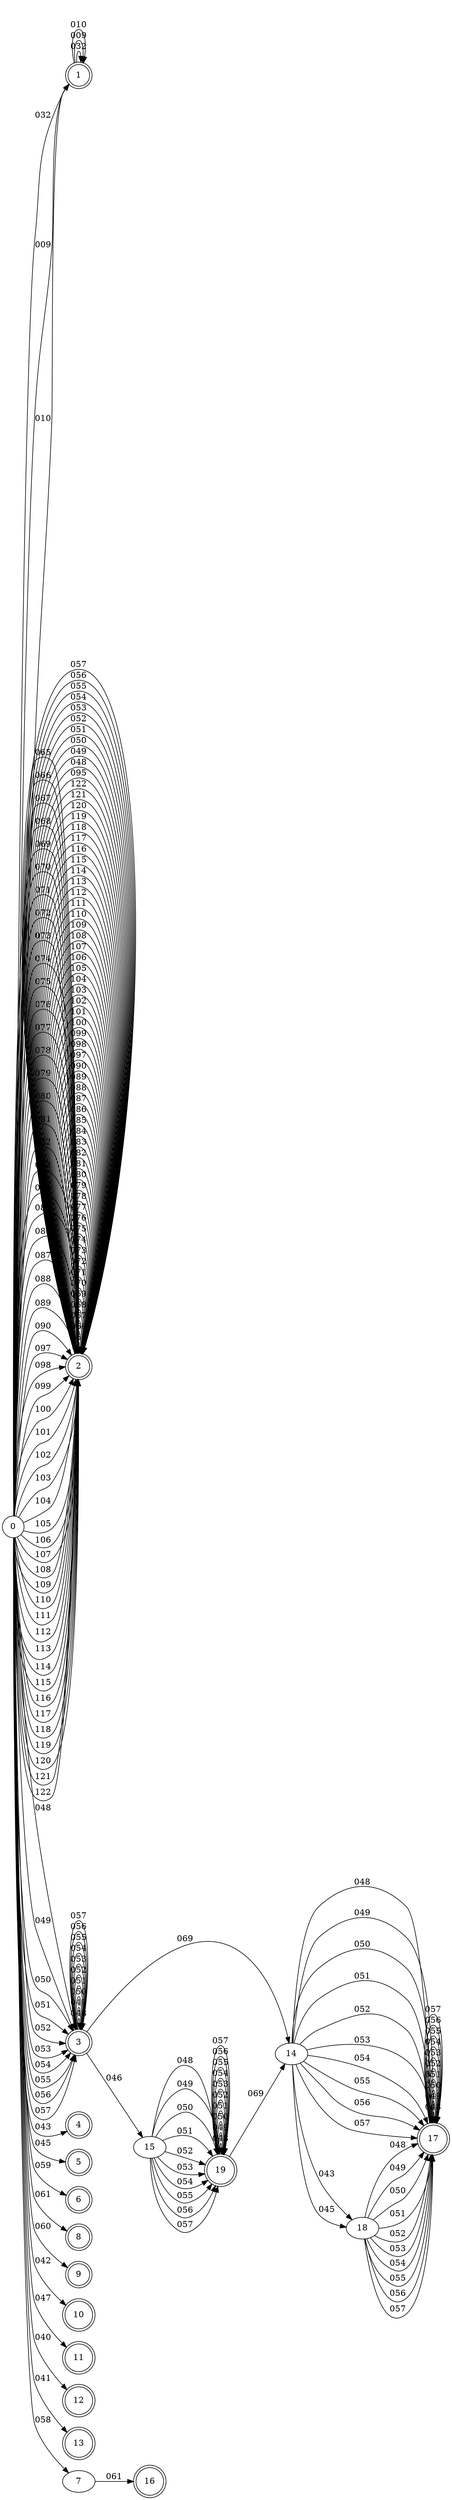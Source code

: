 digraph automata1 {
	rankdir=LR
	0 [label=0 shape=circle]
	1 [label=1 shape=doublecircle]
	2 [label=2 shape=doublecircle]
	3 [label=3 shape=doublecircle]
	4 [label=4 shape=doublecircle]
	5 [label=5 shape=doublecircle]
	6 [label=6 shape=doublecircle]
	8 [label=8 shape=doublecircle]
	9 [label=9 shape=doublecircle]
	10 [label=10 shape=doublecircle]
	11 [label=11 shape=doublecircle]
	12 [label=12 shape=doublecircle]
	13 [label=13 shape=doublecircle]
	16 [label=16 shape=doublecircle]
	17 [label=17 shape=doublecircle]
	19 [label=19 shape=doublecircle]
	0 -> 1 [label=032]
	0 -> 1 [label=009]
	0 -> 1 [label=010]
	0 -> 2 [label=065]
	0 -> 2 [label=066]
	0 -> 2 [label=067]
	0 -> 2 [label=068]
	0 -> 2 [label=069]
	0 -> 2 [label=070]
	0 -> 2 [label=071]
	0 -> 2 [label=072]
	0 -> 2 [label=073]
	0 -> 2 [label=074]
	0 -> 2 [label=075]
	0 -> 2 [label=076]
	0 -> 2 [label=077]
	0 -> 2 [label=078]
	0 -> 2 [label=079]
	0 -> 2 [label=080]
	0 -> 2 [label=081]
	0 -> 2 [label=082]
	0 -> 2 [label=083]
	0 -> 2 [label=084]
	0 -> 2 [label=085]
	0 -> 2 [label=086]
	0 -> 2 [label=087]
	0 -> 2 [label=088]
	0 -> 2 [label=089]
	0 -> 2 [label=090]
	0 -> 2 [label=097]
	0 -> 2 [label=098]
	0 -> 2 [label=099]
	0 -> 2 [label=100]
	0 -> 2 [label=101]
	0 -> 2 [label=102]
	0 -> 2 [label=103]
	0 -> 2 [label=104]
	0 -> 2 [label=105]
	0 -> 2 [label=106]
	0 -> 2 [label=107]
	0 -> 2 [label=108]
	0 -> 2 [label=109]
	0 -> 2 [label=110]
	0 -> 2 [label=111]
	0 -> 2 [label=112]
	0 -> 2 [label=113]
	0 -> 2 [label=114]
	0 -> 2 [label=115]
	0 -> 2 [label=116]
	0 -> 2 [label=117]
	0 -> 2 [label=118]
	0 -> 2 [label=119]
	0 -> 2 [label=120]
	0 -> 2 [label=121]
	0 -> 2 [label=122]
	0 -> 3 [label=048]
	0 -> 3 [label=049]
	0 -> 3 [label=050]
	0 -> 3 [label=051]
	0 -> 3 [label=052]
	0 -> 3 [label=053]
	0 -> 3 [label=054]
	0 -> 3 [label=055]
	0 -> 3 [label=056]
	0 -> 3 [label=057]
	0 -> 4 [label=043]
	0 -> 5 [label=045]
	0 -> 6 [label=059]
	0 -> 7 [label=058]
	0 -> 8 [label=061]
	0 -> 9 [label=060]
	0 -> 10 [label=042]
	0 -> 11 [label=047]
	0 -> 12 [label=040]
	0 -> 13 [label=041]
	1 -> 1 [label=032]
	1 -> 1 [label=009]
	1 -> 1 [label=010]
	2 -> 2 [label=065]
	2 -> 2 [label=066]
	2 -> 2 [label=067]
	2 -> 2 [label=068]
	2 -> 2 [label=069]
	2 -> 2 [label=070]
	2 -> 2 [label=071]
	2 -> 2 [label=072]
	2 -> 2 [label=073]
	2 -> 2 [label=074]
	2 -> 2 [label=075]
	2 -> 2 [label=076]
	2 -> 2 [label=077]
	2 -> 2 [label=078]
	2 -> 2 [label=079]
	2 -> 2 [label=080]
	2 -> 2 [label=081]
	2 -> 2 [label=082]
	2 -> 2 [label=083]
	2 -> 2 [label=084]
	2 -> 2 [label=085]
	2 -> 2 [label=086]
	2 -> 2 [label=087]
	2 -> 2 [label=088]
	2 -> 2 [label=089]
	2 -> 2 [label=090]
	2 -> 2 [label=097]
	2 -> 2 [label=098]
	2 -> 2 [label=099]
	2 -> 2 [label=100]
	2 -> 2 [label=101]
	2 -> 2 [label=102]
	2 -> 2 [label=103]
	2 -> 2 [label=104]
	2 -> 2 [label=105]
	2 -> 2 [label=106]
	2 -> 2 [label=107]
	2 -> 2 [label=108]
	2 -> 2 [label=109]
	2 -> 2 [label=110]
	2 -> 2 [label=111]
	2 -> 2 [label=112]
	2 -> 2 [label=113]
	2 -> 2 [label=114]
	2 -> 2 [label=115]
	2 -> 2 [label=116]
	2 -> 2 [label=117]
	2 -> 2 [label=118]
	2 -> 2 [label=119]
	2 -> 2 [label=120]
	2 -> 2 [label=121]
	2 -> 2 [label=122]
	2 -> 2 [label=095]
	2 -> 2 [label=048]
	2 -> 2 [label=049]
	2 -> 2 [label=050]
	2 -> 2 [label=051]
	2 -> 2 [label=052]
	2 -> 2 [label=053]
	2 -> 2 [label=054]
	2 -> 2 [label=055]
	2 -> 2 [label=056]
	2 -> 2 [label=057]
	3 -> 14 [label=069]
	3 -> 3 [label=048]
	3 -> 3 [label=049]
	3 -> 3 [label=050]
	3 -> 3 [label=051]
	3 -> 3 [label=052]
	3 -> 3 [label=053]
	3 -> 3 [label=054]
	3 -> 3 [label=055]
	3 -> 3 [label=056]
	3 -> 3 [label=057]
	3 -> 15 [label=046]
	7 -> 16 [label=061]
	14 -> 17 [label=048]
	14 -> 17 [label=049]
	14 -> 17 [label=050]
	14 -> 17 [label=051]
	14 -> 17 [label=052]
	14 -> 17 [label=053]
	14 -> 17 [label=054]
	14 -> 17 [label=055]
	14 -> 17 [label=056]
	14 -> 17 [label=057]
	14 -> 18 [label=043]
	14 -> 18 [label=045]
	15 -> 19 [label=048]
	15 -> 19 [label=049]
	15 -> 19 [label=050]
	15 -> 19 [label=051]
	15 -> 19 [label=052]
	15 -> 19 [label=053]
	15 -> 19 [label=054]
	15 -> 19 [label=055]
	15 -> 19 [label=056]
	15 -> 19 [label=057]
	17 -> 17 [label=048]
	17 -> 17 [label=049]
	17 -> 17 [label=050]
	17 -> 17 [label=051]
	17 -> 17 [label=052]
	17 -> 17 [label=053]
	17 -> 17 [label=054]
	17 -> 17 [label=055]
	17 -> 17 [label=056]
	17 -> 17 [label=057]
	18 -> 17 [label=048]
	18 -> 17 [label=049]
	18 -> 17 [label=050]
	18 -> 17 [label=051]
	18 -> 17 [label=052]
	18 -> 17 [label=053]
	18 -> 17 [label=054]
	18 -> 17 [label=055]
	18 -> 17 [label=056]
	18 -> 17 [label=057]
	19 -> 14 [label=069]
	19 -> 19 [label=048]
	19 -> 19 [label=049]
	19 -> 19 [label=050]
	19 -> 19 [label=051]
	19 -> 19 [label=052]
	19 -> 19 [label=053]
	19 -> 19 [label=054]
	19 -> 19 [label=055]
	19 -> 19 [label=056]
	19 -> 19 [label=057]
}
